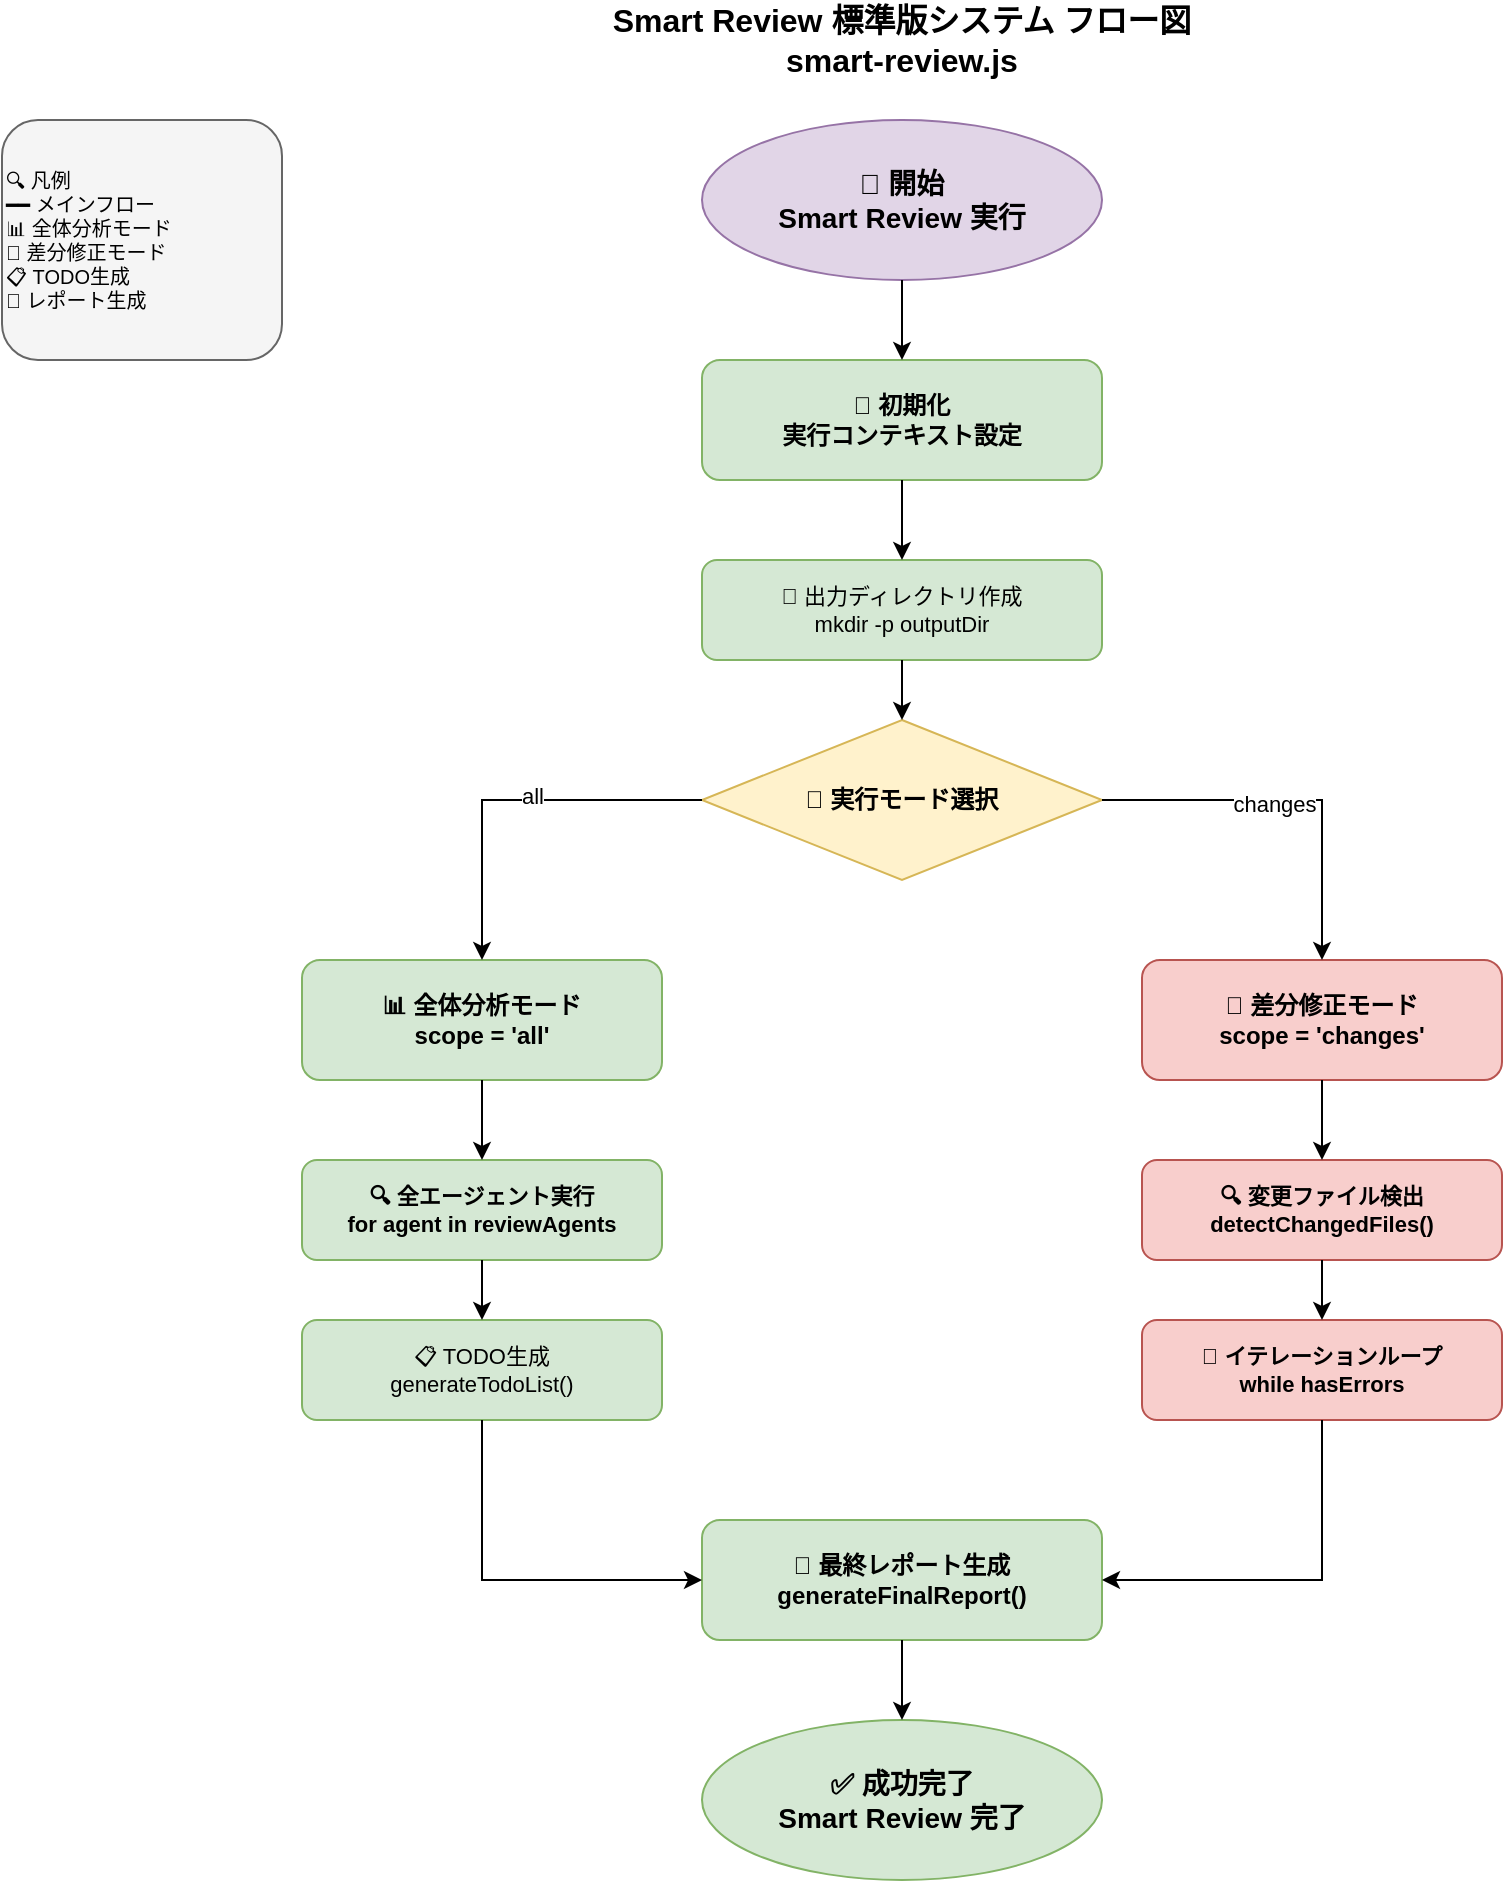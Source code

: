 <?xml version="1.0" encoding="UTF-8"?>
<mxfile version="24.7.8" type="device">
  <diagram name="smart-review-flow" id="smart-review-flow">
    <mxGraphModel dx="1422" dy="754" grid="1" gridSize="10" guides="1" tooltips="1" connect="1" arrows="1" fold="1" page="1" pageScale="1" pageWidth="1654" pageHeight="2800" math="0" shadow="0">
      <root>
        <mxCell id="0" />
        <mxCell id="1" parent="0" />
        
        <!-- Title -->
        <mxCell id="title" value="Smart Review 標準版システム フロー図&#xa;smart-review.js" style="text;html=1;align=center;verticalAlign=middle;whiteSpace=wrap;fontSize=16;fontStyle=1;fontColor=#000000" vertex="1" parent="1">
          <mxGeometry x="300" y="40" width="400" height="40" as="geometry" />
        </mxCell>
        
        <!-- Start -->
        <mxCell id="start" value="🚀 開始&#xa;Smart Review 実行" style="ellipse;whiteSpace=wrap;html=1;fillColor=#e1d5e7;strokeColor=#9673a6;fontSize=14;fontStyle=1" vertex="1" parent="1">
          <mxGeometry x="400" y="100" width="200" height="80" as="geometry" />
        </mxCell>
        
        <!-- Initialization -->
        <mxCell id="initialization" value="🔧 初期化&#xa;実行コンテキスト設定" style="rounded=1;whiteSpace=wrap;html=1;fillColor=#d5e8d4;strokeColor=#82b366;fontSize=12;fontStyle=1" vertex="1" parent="1">
          <mxGeometry x="400" y="220" width="200" height="60" as="geometry" />
        </mxCell>
        
        <!-- Output Directory -->
        <mxCell id="outputdir" value="📁 出力ディレクトリ作成&#xa;mkdir -p outputDir" style="rounded=1;whiteSpace=wrap;html=1;fillColor=#d5e8d4;strokeColor=#82b366;fontSize=11" vertex="1" parent="1">
          <mxGeometry x="400" y="320" width="200" height="50" as="geometry" />
        </mxCell>
        
        <!-- Scope Branch -->
        <mxCell id="scopebranch" value="🔀 実行モード選択" style="rhombus;whiteSpace=wrap;html=1;fillColor=#fff2cc;strokeColor=#d6b656;fontSize=12;fontStyle=1" vertex="1" parent="1">
          <mxGeometry x="400" y="400" width="200" height="80" as="geometry" />
        </mxCell>
        
        <!-- All Mode -->
        <mxCell id="allmode" value="📊 全体分析モード&#xa;scope = 'all'" style="rounded=1;whiteSpace=wrap;html=1;fillColor=#d5e8d4;strokeColor=#82b366;fontSize=12;fontStyle=1" vertex="1" parent="1">
          <mxGeometry x="200" y="520" width="180" height="60" as="geometry" />
        </mxCell>
        
        <!-- Changes Mode -->
        <mxCell id="changesmode" value="🔄 差分修正モード&#xa;scope = 'changes'" style="rounded=1;whiteSpace=wrap;html=1;fillColor=#f8cecc;strokeColor=#b85450;fontSize=12;fontStyle=1" vertex="1" parent="1">
          <mxGeometry x="620" y="520" width="180" height="60" as="geometry" />
        </mxCell>
        
        <!-- All Mode Process -->
        <mxCell id="allmodeprocess" value="🔍 全エージェント実行&#xa;for agent in reviewAgents" style="rounded=1;whiteSpace=wrap;html=1;fillColor=#d5e8d4;strokeColor=#82b366;fontSize=11;fontStyle=1" vertex="1" parent="1">
          <mxGeometry x="200" y="620" width="180" height="50" as="geometry" />
        </mxCell>
        
        <!-- TODO Generation -->
        <mxCell id="todogen" value="📋 TODO生成&#xa;generateTodoList()" style="rounded=1;whiteSpace=wrap;html=1;fillColor=#d5e8d4;strokeColor=#82b366;fontSize=11" vertex="1" parent="1">
          <mxGeometry x="200" y="700" width="180" height="50" as="geometry" />
        </mxCell>
        
        <!-- Changes Process -->
        <mxCell id="changesprocess" value="🔍 変更ファイル検出&#xa;detectChangedFiles()" style="rounded=1;whiteSpace=wrap;html=1;fillColor=#f8cecc;strokeColor=#b85450;fontSize=11;fontStyle=1" vertex="1" parent="1">
          <mxGeometry x="620" y="620" width="180" height="50" as="geometry" />
        </mxCell>
        
        <!-- Iteration Loop -->
        <mxCell id="iterloop" value="🔄 イテレーションループ&#xa;while hasErrors" style="rounded=1;whiteSpace=wrap;html=1;fillColor=#f8cecc;strokeColor=#b85450;fontSize=11;fontStyle=1" vertex="1" parent="1">
          <mxGeometry x="620" y="700" width="180" height="50" as="geometry" />
        </mxCell>
        
        <!-- Final Report -->
        <mxCell id="finalreport" value="📄 最終レポート生成&#xa;generateFinalReport()" style="rounded=1;whiteSpace=wrap;html=1;fillColor=#d5e8d4;strokeColor=#82b366;fontSize=12;fontStyle=1" vertex="1" parent="1">
          <mxGeometry x="400" y="800" width="200" height="60" as="geometry" />
        </mxCell>
        
        <!-- Success End -->
        <mxCell id="success" value="✅ 成功完了&#xa;Smart Review 完了" style="ellipse;whiteSpace=wrap;html=1;fillColor=#d5e8d4;strokeColor=#82b366;fontSize=14;fontStyle=1" vertex="1" parent="1">
          <mxGeometry x="400" y="900" width="200" height="80" as="geometry" />
        </mxCell>
        
        <!-- Main Flow Arrows -->
        <mxCell id="arrow1" style="edgeStyle=orthogonalEdgeStyle;rounded=0;orthogonalLoop=1;jettySize=auto;html=1;entryX=0.5;entryY=0;entryDx=0;entryDy=0;" edge="1" parent="1" source="start" target="initialization">
          <mxGeometry relative="1" as="geometry" />
        </mxCell>
        
        <mxCell id="arrow2" style="edgeStyle=orthogonalEdgeStyle;rounded=0;orthogonalLoop=1;jettySize=auto;html=1;entryX=0.5;entryY=0;entryDx=0;entryDy=0;" edge="1" parent="1" source="initialization" target="outputdir">
          <mxGeometry relative="1" as="geometry" />
        </mxCell>
        
        <mxCell id="arrow3" style="edgeStyle=orthogonalEdgeStyle;rounded=0;orthogonalLoop=1;jettySize=auto;html=1;entryX=0.5;entryY=0;entryDx=0;entryDy=0;" edge="1" parent="1" source="outputdir" target="scopebranch">
          <mxGeometry relative="1" as="geometry" />
        </mxCell>
        
        <mxCell id="arrow4" style="edgeStyle=orthogonalEdgeStyle;rounded=0;orthogonalLoop=1;jettySize=auto;html=1;entryX=0.5;entryY=0;entryDx=0;entryDy=0;" edge="1" parent="1" source="scopebranch" target="allmode">
          <mxGeometry relative="1" as="geometry" />
        </mxCell>
        <mxCell id="arrow4label" value="all" style="edgeLabel;html=1;align=center;verticalAlign=middle;resizable=0;points=[];fontColor=#000000" vertex="1" connectable="0" parent="arrow4">
          <mxGeometry x="-0.1" y="-2" relative="1" as="geometry">
            <mxPoint as="offset" />
          </mxGeometry>
        </mxCell>
        
        <mxCell id="arrow5" style="edgeStyle=orthogonalEdgeStyle;rounded=0;orthogonalLoop=1;jettySize=auto;html=1;entryX=0.5;entryY=0;entryDx=0;entryDy=0;" edge="1" parent="1" source="scopebranch" target="changesmode">
          <mxGeometry relative="1" as="geometry" />
        </mxCell>
        <mxCell id="arrow5label" value="changes" style="edgeLabel;html=1;align=center;verticalAlign=middle;resizable=0;points=[];fontColor=#000000" vertex="1" connectable="0" parent="arrow5">
          <mxGeometry x="-0.1" y="-2" relative="1" as="geometry">
            <mxPoint as="offset" />
          </mxGeometry>
        </mxCell>
        
        <mxCell id="arrow6" style="edgeStyle=orthogonalEdgeStyle;rounded=0;orthogonalLoop=1;jettySize=auto;html=1;entryX=0.5;entryY=0;entryDx=0;entryDy=0;" edge="1" parent="1" source="allmode" target="allmodeprocess">
          <mxGeometry relative="1" as="geometry" />
        </mxCell>
        
        <mxCell id="arrow7" style="edgeStyle=orthogonalEdgeStyle;rounded=0;orthogonalLoop=1;jettySize=auto;html=1;entryX=0.5;entryY=0;entryDx=0;entryDy=0;" edge="1" parent="1" source="allmodeprocess" target="todogen">
          <mxGeometry relative="1" as="geometry" />
        </mxCell>
        
        <mxCell id="arrow8" style="edgeStyle=orthogonalEdgeStyle;rounded=0;orthogonalLoop=1;jettySize=auto;html=1;entryX=0.5;entryY=0;entryDx=0;entryDy=0;" edge="1" parent="1" source="changesmode" target="changesprocess">
          <mxGeometry relative="1" as="geometry" />
        </mxCell>
        
        <mxCell id="arrow9" style="edgeStyle=orthogonalEdgeStyle;rounded=0;orthogonalLoop=1;jettySize=auto;html=1;entryX=0.5;entryY=0;entryDx=0;entryDy=0;" edge="1" parent="1" source="changesprocess" target="iterloop">
          <mxGeometry relative="1" as="geometry" />
        </mxCell>
        
        <mxCell id="arrow10" style="edgeStyle=orthogonalEdgeStyle;rounded=0;orthogonalLoop=1;jettySize=auto;html=1;entryX=0;entryY=0.5;entryDx=0;entryDy=0;" edge="1" parent="1" source="todogen" target="finalreport">
          <mxGeometry relative="1" as="geometry">
            <Array as="points">
              <mxPoint x="290" y="830" />
            </Array>
          </mxGeometry>
        </mxCell>
        
        <mxCell id="arrow11" style="edgeStyle=orthogonalEdgeStyle;rounded=0;orthogonalLoop=1;jettySize=auto;html=1;entryX=1;entryY=0.5;entryDx=0;entryDy=0;" edge="1" parent="1" source="iterloop" target="finalreport">
          <mxGeometry relative="1" as="geometry">
            <Array as="points">
              <mxPoint x="710" y="830" />
            </Array>
          </mxGeometry>
        </mxCell>
        
        <mxCell id="arrow12" style="edgeStyle=orthogonalEdgeStyle;rounded=0;orthogonalLoop=1;jettySize=auto;html=1;entryX=0.5;entryY=0;entryDx=0;entryDy=0;" edge="1" parent="1" source="finalreport" target="success">
          <mxGeometry relative="1" as="geometry" />
        </mxCell>
        
        <!-- Legend -->
        <mxCell id="legend" value="🔍 凡例&#xa;━━ メインフロー&#xa;📊 全体分析モード&#xa;🔄 差分修正モード&#xa;📋 TODO生成&#xa;📄 レポート生成" style="rounded=1;whiteSpace=wrap;html=1;fillColor=#f5f5f5;strokeColor=#666666;fontSize=10;align=left;fontColor=#000000" vertex="1" parent="1">
          <mxGeometry x="50" y="100" width="140" height="120" as="geometry" />
        </mxCell>
        
      </root>
    </mxGraphModel>
  </diagram>
</mxfile>